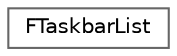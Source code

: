 digraph "Graphical Class Hierarchy"
{
 // INTERACTIVE_SVG=YES
 // LATEX_PDF_SIZE
  bgcolor="transparent";
  edge [fontname=Helvetica,fontsize=10,labelfontname=Helvetica,labelfontsize=10];
  node [fontname=Helvetica,fontsize=10,shape=box,height=0.2,width=0.4];
  rankdir="LR";
  Node0 [id="Node000000",label="FTaskbarList",height=0.2,width=0.4,color="grey40", fillcolor="white", style="filled",URL="$da/dd1/classFTaskbarList.html",tooltip="Allows access to task bar lists."];
}
